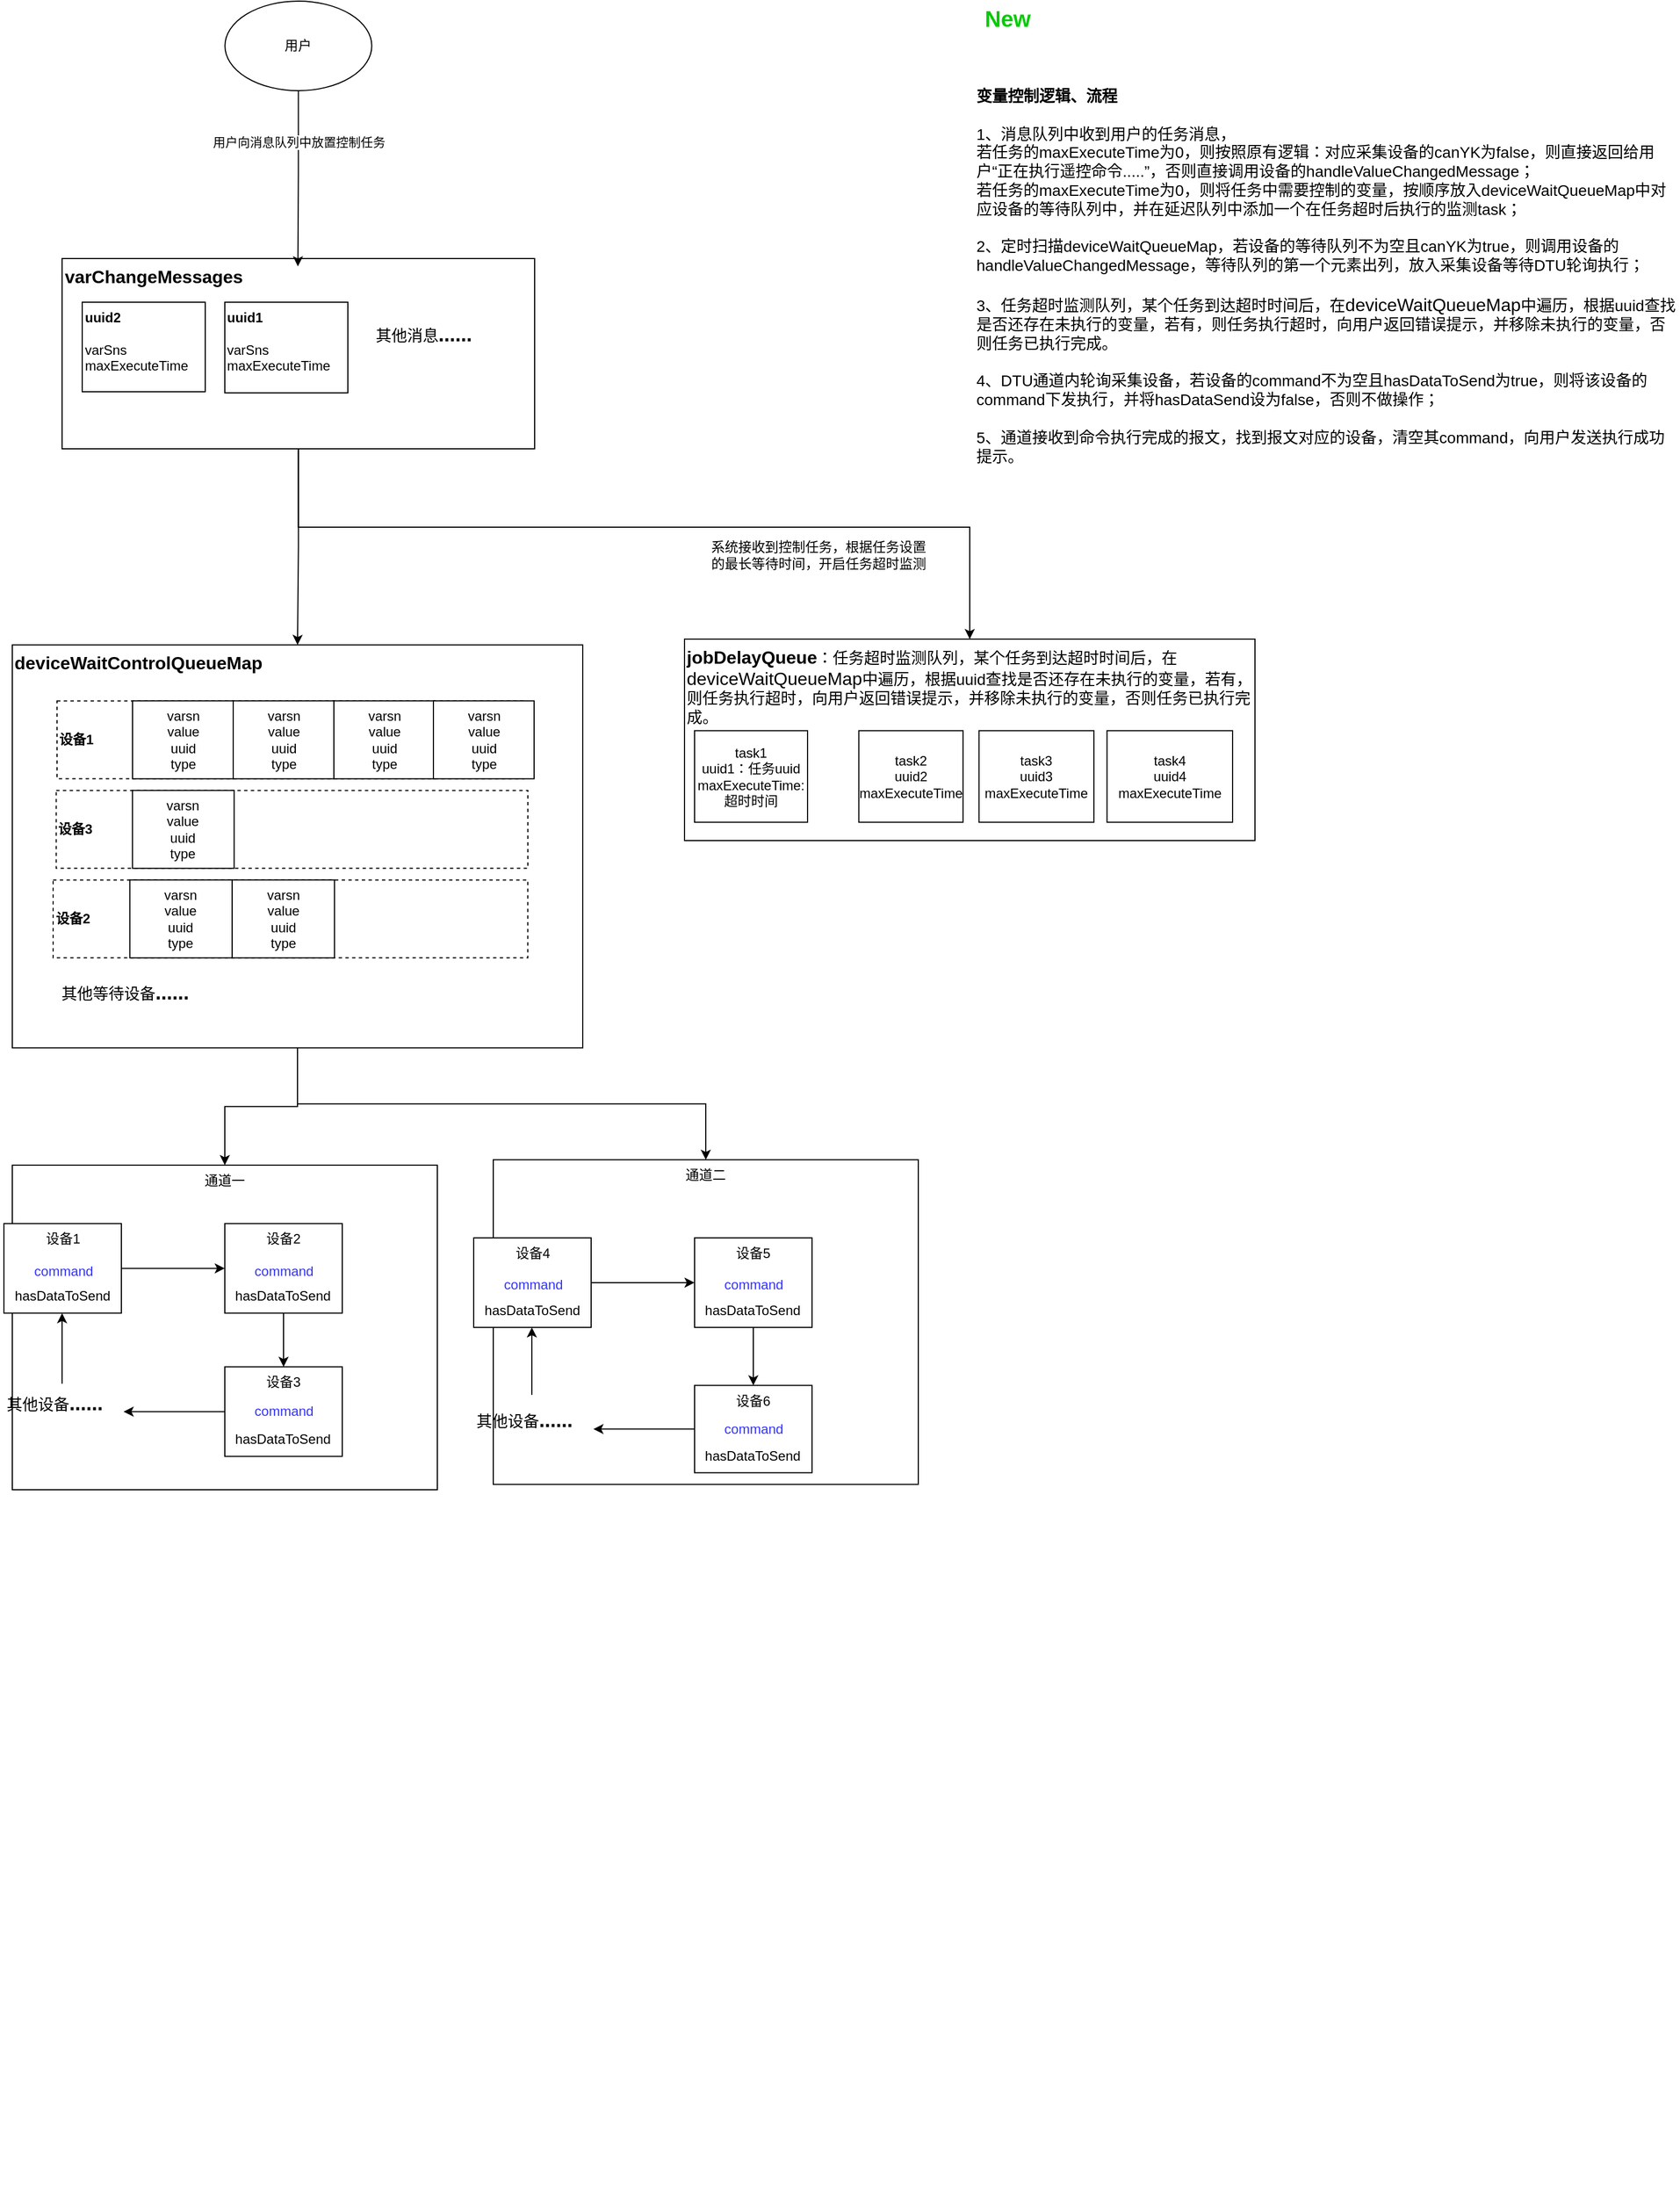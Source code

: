 <mxfile version="21.6.6" type="github">
  <diagram name="第 1 页" id="vb60F82lbMc9g9bm6j9_">
    <mxGraphModel dx="1434" dy="3126" grid="1" gridSize="10" guides="1" tooltips="1" connect="1" arrows="1" fold="1" page="1" pageScale="1" pageWidth="827" pageHeight="1169" math="0" shadow="0">
      <root>
        <mxCell id="0" />
        <mxCell id="1" parent="0" />
        <mxCell id="jxshLm3MOeYJrLO8u9Th-48" value="" style="group" vertex="1" connectable="0" parent="1">
          <mxGeometry x="198.75" y="-2250" width="1331.25" height="1410" as="geometry" />
        </mxCell>
        <mxCell id="jxshLm3MOeYJrLO8u9Th-95" value="" style="group" vertex="1" connectable="0" parent="jxshLm3MOeYJrLO8u9Th-48">
          <mxGeometry x="16.75" y="-10" width="1314.5" height="1410" as="geometry" />
        </mxCell>
        <mxCell id="jxshLm3MOeYJrLO8u9Th-103" value="" style="group" vertex="1" connectable="0" parent="jxshLm3MOeYJrLO8u9Th-95">
          <mxGeometry x="-145.5" y="575.2" width="1100" height="310" as="geometry" />
        </mxCell>
        <mxCell id="jxshLm3MOeYJrLO8u9Th-11" value="&lt;b&gt;&lt;font style=&quot;font-size: 16px;&quot;&gt;deviceWaitControlQueueMap&lt;/font&gt;&lt;/b&gt;" style="rounded=0;whiteSpace=wrap;html=1;align=left;verticalAlign=top;" vertex="1" parent="jxshLm3MOeYJrLO8u9Th-103">
          <mxGeometry x="-30" y="-50" width="510" height="360" as="geometry" />
        </mxCell>
        <mxCell id="jxshLm3MOeYJrLO8u9Th-94" value="&lt;h1 style=&quot;&quot;&gt;&lt;span style=&quot;font-size: 14px; font-weight: 400;&quot;&gt;其他等待设备&lt;/span&gt;&lt;font style=&quot;font-size: 18px;&quot;&gt;......&lt;/font&gt;&lt;/h1&gt;" style="text;html=1;strokeColor=none;fillColor=none;spacing=5;spacingTop=-20;whiteSpace=wrap;overflow=hidden;rounded=0;verticalAlign=middle;" vertex="1" parent="jxshLm3MOeYJrLO8u9Th-103">
          <mxGeometry x="9.25" y="240" width="433.5" height="58.0" as="geometry" />
        </mxCell>
        <mxCell id="jxshLm3MOeYJrLO8u9Th-70" value="" style="group" vertex="1" connectable="0" parent="jxshLm3MOeYJrLO8u9Th-103">
          <mxGeometry x="10" y="-2.132e-14" width="426.5" height="69.6" as="geometry" />
        </mxCell>
        <mxCell id="jxshLm3MOeYJrLO8u9Th-12" value="&lt;div style=&quot;&quot;&gt;&lt;span style=&quot;background-color: initial;&quot;&gt;&lt;b&gt;设备1&lt;/b&gt;&lt;/span&gt;&lt;/div&gt;" style="rounded=0;whiteSpace=wrap;html=1;verticalAlign=middle;dashed=1;align=left;" vertex="1" parent="jxshLm3MOeYJrLO8u9Th-70">
          <mxGeometry width="417.5" height="69.6" as="geometry" />
        </mxCell>
        <mxCell id="jxshLm3MOeYJrLO8u9Th-17" value="varsn&lt;br&gt;value&lt;br&gt;uuid&lt;br&gt;type" style="rounded=0;whiteSpace=wrap;html=1;" vertex="1" parent="jxshLm3MOeYJrLO8u9Th-70">
          <mxGeometry x="67.5" width="90" height="69.6" as="geometry" />
        </mxCell>
        <mxCell id="jxshLm3MOeYJrLO8u9Th-67" value="varsn&lt;br&gt;value&lt;br&gt;uuid&lt;br&gt;type" style="rounded=0;whiteSpace=wrap;html=1;" vertex="1" parent="jxshLm3MOeYJrLO8u9Th-70">
          <mxGeometry x="247.5" width="90" height="69.6" as="geometry" />
        </mxCell>
        <mxCell id="jxshLm3MOeYJrLO8u9Th-66" value="varsn&lt;br&gt;value&lt;br&gt;uuid&lt;br&gt;type" style="rounded=0;whiteSpace=wrap;html=1;" vertex="1" parent="jxshLm3MOeYJrLO8u9Th-70">
          <mxGeometry x="336.5" width="90" height="69.6" as="geometry" />
        </mxCell>
        <mxCell id="jxshLm3MOeYJrLO8u9Th-65" value="varsn&lt;br&gt;value&lt;br&gt;uuid&lt;br&gt;type" style="rounded=0;whiteSpace=wrap;html=1;" vertex="1" parent="jxshLm3MOeYJrLO8u9Th-70">
          <mxGeometry x="157.5" width="90" height="69.6" as="geometry" />
        </mxCell>
        <mxCell id="jxshLm3MOeYJrLO8u9Th-79" value="" style="group" vertex="1" connectable="0" parent="jxshLm3MOeYJrLO8u9Th-103">
          <mxGeometry x="9.25" y="80" width="430.75" height="69.6" as="geometry" />
        </mxCell>
        <mxCell id="jxshLm3MOeYJrLO8u9Th-80" value="" style="group" vertex="1" connectable="0" parent="jxshLm3MOeYJrLO8u9Th-79">
          <mxGeometry width="430.75" height="69.6" as="geometry" />
        </mxCell>
        <mxCell id="jxshLm3MOeYJrLO8u9Th-81" value="&lt;div style=&quot;&quot;&gt;&lt;span style=&quot;background-color: initial;&quot;&gt;&lt;b&gt;设备3&lt;/b&gt;&lt;/span&gt;&lt;/div&gt;" style="rounded=0;whiteSpace=wrap;html=1;verticalAlign=middle;dashed=1;align=left;" vertex="1" parent="jxshLm3MOeYJrLO8u9Th-80">
          <mxGeometry width="421.66" height="69.6" as="geometry" />
        </mxCell>
        <mxCell id="jxshLm3MOeYJrLO8u9Th-82" value="varsn&lt;br&gt;value&lt;br&gt;uuid&lt;br&gt;type" style="rounded=0;whiteSpace=wrap;html=1;" vertex="1" parent="jxshLm3MOeYJrLO8u9Th-80">
          <mxGeometry x="68.173" width="90.897" height="69.6" as="geometry" />
        </mxCell>
        <mxCell id="jxshLm3MOeYJrLO8u9Th-72" value="" style="group" vertex="1" connectable="0" parent="jxshLm3MOeYJrLO8u9Th-103">
          <mxGeometry x="6.5" y="160" width="433.5" height="69.6" as="geometry" />
        </mxCell>
        <mxCell id="jxshLm3MOeYJrLO8u9Th-73" value="" style="group" vertex="1" connectable="0" parent="jxshLm3MOeYJrLO8u9Th-72">
          <mxGeometry width="433.5" height="69.6" as="geometry" />
        </mxCell>
        <mxCell id="jxshLm3MOeYJrLO8u9Th-74" value="&lt;div style=&quot;&quot;&gt;&lt;span style=&quot;background-color: initial;&quot;&gt;&lt;b&gt;设备2&lt;/b&gt;&lt;/span&gt;&lt;/div&gt;" style="rounded=0;whiteSpace=wrap;html=1;verticalAlign=middle;dashed=1;align=left;" vertex="1" parent="jxshLm3MOeYJrLO8u9Th-73">
          <mxGeometry width="424.352" height="69.6" as="geometry" />
        </mxCell>
        <mxCell id="jxshLm3MOeYJrLO8u9Th-75" value="varsn&lt;br&gt;value&lt;br&gt;uuid&lt;br&gt;type" style="rounded=0;whiteSpace=wrap;html=1;" vertex="1" parent="jxshLm3MOeYJrLO8u9Th-73">
          <mxGeometry x="68.608" width="91.477" height="69.6" as="geometry" />
        </mxCell>
        <mxCell id="jxshLm3MOeYJrLO8u9Th-78" value="varsn&lt;br&gt;value&lt;br&gt;uuid&lt;br&gt;type" style="rounded=0;whiteSpace=wrap;html=1;" vertex="1" parent="jxshLm3MOeYJrLO8u9Th-73">
          <mxGeometry x="160.085" width="91.477" height="69.6" as="geometry" />
        </mxCell>
        <mxCell id="aZvtLxzP1V7c9dnlBgdm-59" value="" style="group" parent="jxshLm3MOeYJrLO8u9Th-95" vertex="1" connectable="0">
          <mxGeometry x="425.5" y="520" width="510" height="180" as="geometry" />
        </mxCell>
        <mxCell id="aZvtLxzP1V7c9dnlBgdm-54" value="&lt;font style=&quot;&quot;&gt;&lt;b style=&quot;&quot;&gt;&lt;font style=&quot;font-size: 16px;&quot;&gt;jobDelayQueue&lt;/font&gt;&lt;/b&gt;&lt;span style=&quot;font-size: 14px;&quot;&gt;：任务超时监测队列，某个任务到达超时时间后，在&lt;/span&gt;&lt;span style=&quot;border-color: var(--border-color);&quot;&gt;&lt;font style=&quot;border-color: var(--border-color); font-size: 16px;&quot;&gt;deviceWaitQueueMap&lt;/font&gt;&lt;/span&gt;&lt;span style=&quot;font-size: 14px; border-color: var(--border-color);&quot;&gt;中遍历，根据uuid查找是否还存在未执行的变量，若有&lt;/span&gt;&lt;span style=&quot;font-size: 14px;&quot;&gt;，则任务执行超时，向用户返回错误提示，并移除未执行的变量，否则任务已执行完成。&lt;/span&gt;&lt;/font&gt;" style="rounded=0;whiteSpace=wrap;html=1;align=left;verticalAlign=top;" parent="aZvtLxzP1V7c9dnlBgdm-59" vertex="1">
          <mxGeometry width="510" height="180" as="geometry" />
        </mxCell>
        <mxCell id="aZvtLxzP1V7c9dnlBgdm-55" value="task1&lt;br&gt;uuid1：任务uuid&lt;br&gt;maxExecuteTime:超时时间" style="rounded=0;whiteSpace=wrap;html=1;align=center;" parent="aZvtLxzP1V7c9dnlBgdm-59" vertex="1">
          <mxGeometry x="8.97" y="81.82" width="101.03" height="81.82" as="geometry" />
        </mxCell>
        <mxCell id="aZvtLxzP1V7c9dnlBgdm-56" value="task4&lt;br&gt;uuid4&lt;br&gt;maxExecuteTime" style="rounded=0;whiteSpace=wrap;html=1;" parent="aZvtLxzP1V7c9dnlBgdm-59" vertex="1">
          <mxGeometry x="377.73" y="81.82" width="112.27" height="81.82" as="geometry" />
        </mxCell>
        <mxCell id="aZvtLxzP1V7c9dnlBgdm-57" value="task2&lt;br&gt;uuid2&lt;br style=&quot;border-color: var(--border-color);&quot;&gt;maxExecuteTime" style="rounded=0;whiteSpace=wrap;html=1;" parent="aZvtLxzP1V7c9dnlBgdm-59" vertex="1">
          <mxGeometry x="155.82" y="81.82" width="93.18" height="81.82" as="geometry" />
        </mxCell>
        <mxCell id="aZvtLxzP1V7c9dnlBgdm-58" value="task3&lt;br&gt;uuid3&lt;br style=&quot;border-color: var(--border-color);&quot;&gt;maxExecuteTime" style="rounded=0;whiteSpace=wrap;html=1;" parent="aZvtLxzP1V7c9dnlBgdm-59" vertex="1">
          <mxGeometry x="263.27" y="81.82" width="102.73" height="81.82" as="geometry" />
        </mxCell>
        <mxCell id="jxshLm3MOeYJrLO8u9Th-10" style="edgeStyle=orthogonalEdgeStyle;rounded=0;orthogonalLoop=1;jettySize=auto;html=1;entryX=0.5;entryY=0;entryDx=0;entryDy=0;" edge="1" parent="jxshLm3MOeYJrLO8u9Th-95" source="jxshLm3MOeYJrLO8u9Th-1" target="aZvtLxzP1V7c9dnlBgdm-54">
          <mxGeometry relative="1" as="geometry">
            <mxPoint x="489.5" y="330" as="targetPoint" />
            <Array as="points">
              <mxPoint x="80" y="420" />
              <mxPoint x="681" y="420" />
            </Array>
          </mxGeometry>
        </mxCell>
        <mxCell id="jxshLm3MOeYJrLO8u9Th-102" value="系统接收到控制任务，根据任务设置的最长等待时间，开启任务超时监测" style="text;html=1;strokeColor=none;fillColor=none;align=center;verticalAlign=middle;whiteSpace=wrap;rounded=0;" vertex="1" parent="jxshLm3MOeYJrLO8u9Th-95">
          <mxGeometry x="444.5" y="420" width="201.63" height="50" as="geometry" />
        </mxCell>
        <mxCell id="jxshLm3MOeYJrLO8u9Th-112" style="edgeStyle=orthogonalEdgeStyle;rounded=0;orthogonalLoop=1;jettySize=auto;html=1;exitX=0.5;exitY=1;exitDx=0;exitDy=0;entryX=0.5;entryY=0;entryDx=0;entryDy=0;" edge="1" parent="jxshLm3MOeYJrLO8u9Th-95" source="jxshLm3MOeYJrLO8u9Th-1" target="jxshLm3MOeYJrLO8u9Th-11">
          <mxGeometry relative="1" as="geometry" />
        </mxCell>
        <mxCell id="aZvtLxzP1V7c9dnlBgdm-1" value="通道一" style="rounded=0;whiteSpace=wrap;html=1;verticalAlign=top;" parent="jxshLm3MOeYJrLO8u9Th-95" vertex="1">
          <mxGeometry x="-175.5" y="990" width="380" height="290" as="geometry" />
        </mxCell>
        <mxCell id="jxshLm3MOeYJrLO8u9Th-115" style="edgeStyle=orthogonalEdgeStyle;rounded=0;orthogonalLoop=1;jettySize=auto;html=1;" edge="1" parent="jxshLm3MOeYJrLO8u9Th-95" source="jxshLm3MOeYJrLO8u9Th-11" target="aZvtLxzP1V7c9dnlBgdm-1">
          <mxGeometry relative="1" as="geometry" />
        </mxCell>
        <mxCell id="jxshLm3MOeYJrLO8u9Th-117" value="&lt;font style=&quot;font-size: 14px;&quot;&gt;&lt;b style=&quot;font-size: 14px;&quot;&gt;变量控制逻辑、流程&lt;/b&gt;&lt;br&gt;&lt;br&gt;&lt;span style=&quot;font-size: 14px;&quot;&gt;1、消息队列中收到用户的任务消息，&lt;/span&gt;&lt;br&gt;&lt;span style=&quot;font-size: 14px;&quot;&gt;若任务的maxExecuteTime为0，则按照原有逻辑：对应采集设备的canYK为false，则直接返回给用户“正在执行遥控命令.....”，否则直接调用设备的&lt;/span&gt;handleValueChangedMessage；&lt;br&gt;若任务的maxExecuteTime为0&lt;span style=&quot;font-size: 14px;&quot;&gt;，则将任务中需要控制的变量，按顺序放入&lt;/span&gt;&lt;span style=&quot;border-color: var(--border-color);&quot;&gt;&lt;font style=&quot;border-color: var(--border-color); font-size: 14px;&quot;&gt;deviceWaitQueueMap中对应设备的等待队列中，并在延迟队列中添加一个在任务超时后执行的监测task；&lt;br&gt;&lt;/font&gt;&lt;/span&gt;&lt;br&gt;2、定时扫描deviceWaitQueueMap，若设备的等待队列不为空且canYK为true，则调用设备的handleValueChangedMessage，等待队列的第一个元素出列，放入采集设备等待DTU轮询执行；&lt;br&gt;&lt;br&gt;3、任务超时监测队列，某个任务到达超时时间后，在&lt;span style=&quot;border-color: var(--border-color); font-size: 12px;&quot;&gt;&lt;font style=&quot;border-color: var(--border-color); font-size: 16px;&quot;&gt;deviceWaitQueueMap&lt;/font&gt;&lt;/span&gt;&lt;span style=&quot;border-color: var(--border-color);&quot;&gt;中遍历，根据uuid查找是否还存在未执行的变量，若有&lt;/span&gt;&lt;span style=&quot;border-color: var(--border-color);&quot;&gt;，则任务执行超时，向用户返回错误提示，并移除未执行的变量，否则任务已执行完成。&lt;/span&gt;&lt;br&gt;&lt;br&gt;&lt;span style=&quot;font-size: 14px;&quot;&gt;4、DTU通道内轮询采集设备，若设备的command不为空且hasDataToSend为true，则将该设备的command下发执行，并将hasDataSend设为false，否则不做操作；&lt;/span&gt;&lt;br&gt;&lt;br&gt;&lt;span style=&quot;font-size: 14px;&quot;&gt;5、通道接收到命令执行完成的报文，找到报文对应的设备，清空其command，向用户发送执行成功提示。&lt;/span&gt;&lt;br&gt;&lt;/font&gt;" style="text;html=1;strokeColor=none;fillColor=none;align=left;verticalAlign=top;whiteSpace=wrap;rounded=0;" vertex="1" parent="jxshLm3MOeYJrLO8u9Th-95">
          <mxGeometry x="684.5" y="20" width="630" height="390" as="geometry" />
        </mxCell>
        <mxCell id="aZvtLxzP1V7c9dnlBgdm-103" value="&lt;b style=&quot;font-size: 20px;&quot;&gt;&lt;font color=&quot;#00cc00&quot; style=&quot;font-size: 20px;&quot;&gt;New&lt;/font&gt;&lt;/b&gt;" style="text;html=1;align=center;verticalAlign=middle;whiteSpace=wrap;rounded=0;fontSize=20;" parent="jxshLm3MOeYJrLO8u9Th-95" vertex="1">
          <mxGeometry x="684.5" y="-50" width="60" height="30" as="geometry" />
        </mxCell>
        <mxCell id="jxshLm3MOeYJrLO8u9Th-43" value="" style="group" vertex="1" connectable="0" parent="jxshLm3MOeYJrLO8u9Th-95">
          <mxGeometry x="-128" y="160" width="422.5" height="170" as="geometry" />
        </mxCell>
        <mxCell id="jxshLm3MOeYJrLO8u9Th-107" value="" style="group" vertex="1" connectable="0" parent="jxshLm3MOeYJrLO8u9Th-43">
          <mxGeometry width="422.5" height="170" as="geometry" />
        </mxCell>
        <mxCell id="jxshLm3MOeYJrLO8u9Th-1" value="&lt;b&gt;&lt;font style=&quot;font-size: 16px;&quot;&gt;varChangeMessages&lt;/font&gt;&lt;/b&gt;" style="rounded=0;whiteSpace=wrap;html=1;align=left;verticalAlign=top;" vertex="1" parent="jxshLm3MOeYJrLO8u9Th-107">
          <mxGeometry x="-2.99" y="20" width="422.5" height="170" as="geometry" />
        </mxCell>
        <mxCell id="aZvtLxzP1V7c9dnlBgdm-35" value="&lt;b&gt;uuid1&lt;/b&gt;&lt;br&gt;&lt;br&gt;varSns&lt;br&gt;maxExecuteTime" style="text;html=1;strokeColor=default;fillColor=none;align=left;verticalAlign=top;whiteSpace=wrap;rounded=0;" parent="jxshLm3MOeYJrLO8u9Th-107" vertex="1">
          <mxGeometry x="142.5" y="59" width="110" height="81" as="geometry" />
        </mxCell>
        <mxCell id="aZvtLxzP1V7c9dnlBgdm-37" value="&lt;b&gt;uuid2&lt;/b&gt;&lt;br&gt;&lt;br&gt;varSns&lt;br&gt;maxExecuteTime" style="text;html=1;strokeColor=default;fillColor=none;align=left;verticalAlign=top;whiteSpace=wrap;rounded=0;" parent="jxshLm3MOeYJrLO8u9Th-107" vertex="1">
          <mxGeometry x="15" y="59" width="110" height="80" as="geometry" />
        </mxCell>
        <mxCell id="jxshLm3MOeYJrLO8u9Th-40" value="&lt;h1 style=&quot;&quot;&gt;&lt;span style=&quot;font-size: 14px; font-weight: 400;&quot;&gt;其他消息&lt;/span&gt;&lt;font style=&quot;font-size: 18px;&quot;&gt;......&lt;/font&gt;&lt;/h1&gt;" style="text;html=1;strokeColor=none;fillColor=none;spacing=5;spacingTop=-20;whiteSpace=wrap;overflow=hidden;rounded=0;verticalAlign=middle;" vertex="1" parent="jxshLm3MOeYJrLO8u9Th-107">
          <mxGeometry x="272.503" y="70" width="106.986" height="50" as="geometry" />
        </mxCell>
        <mxCell id="jxshLm3MOeYJrLO8u9Th-104" value="" style="group" vertex="1" connectable="0" parent="1">
          <mxGeometry x="100" y="-820" width="980" height="470" as="geometry" />
        </mxCell>
        <mxCell id="NzLtEGVgidF3bGFGC7xt-2" value="" style="group" parent="jxshLm3MOeYJrLO8u9Th-104" vertex="1" connectable="0">
          <mxGeometry x="-67.5" y="-397.8" width="492.5" height="208" as="geometry" />
        </mxCell>
        <mxCell id="aZvtLxzP1V7c9dnlBgdm-68" value="" style="group" parent="NzLtEGVgidF3bGFGC7xt-2" vertex="1" connectable="0">
          <mxGeometry width="105" height="80" as="geometry" />
        </mxCell>
        <mxCell id="aZvtLxzP1V7c9dnlBgdm-69" value="设备1" style="rounded=0;whiteSpace=wrap;html=1;verticalAlign=top;" parent="aZvtLxzP1V7c9dnlBgdm-68" vertex="1">
          <mxGeometry width="105" height="80" as="geometry" />
        </mxCell>
        <mxCell id="aZvtLxzP1V7c9dnlBgdm-70" value="&lt;font color=&quot;#3333ff&quot;&gt;command&lt;/font&gt;" style="text;html=1;strokeColor=none;fillColor=none;align=center;verticalAlign=middle;whiteSpace=wrap;rounded=0;" parent="aZvtLxzP1V7c9dnlBgdm-68" vertex="1">
          <mxGeometry x="23" y="30" width="60" height="25" as="geometry" />
        </mxCell>
        <mxCell id="aZvtLxzP1V7c9dnlBgdm-71" value="&lt;div style=&quot;&quot;&gt;&lt;pre style=&quot;&quot;&gt;&lt;font face=&quot;Helvetica&quot; style=&quot;font-size: 12px;&quot;&gt;hasDataToSend&lt;/font&gt;&lt;/pre&gt;&lt;/div&gt;" style="text;html=1;strokeColor=none;fillColor=none;align=center;verticalAlign=middle;whiteSpace=wrap;rounded=0;" parent="aZvtLxzP1V7c9dnlBgdm-68" vertex="1">
          <mxGeometry x="2" y="50" width="100" height="30" as="geometry" />
        </mxCell>
        <mxCell id="aZvtLxzP1V7c9dnlBgdm-89" style="edgeStyle=orthogonalEdgeStyle;rounded=0;orthogonalLoop=1;jettySize=auto;html=1;entryX=0.5;entryY=1;entryDx=0;entryDy=0;" parent="NzLtEGVgidF3bGFGC7xt-2" source="aZvtLxzP1V7c9dnlBgdm-79" target="aZvtLxzP1V7c9dnlBgdm-71" edge="1">
          <mxGeometry relative="1" as="geometry" />
        </mxCell>
        <mxCell id="aZvtLxzP1V7c9dnlBgdm-79" value="&lt;h1 style=&quot;&quot;&gt;&lt;span style=&quot;font-size: 14px; font-weight: 400;&quot;&gt;其他设备&lt;/span&gt;&lt;font style=&quot;font-size: 18px;&quot;&gt;......&lt;/font&gt;&lt;/h1&gt;" style="text;html=1;strokeColor=none;fillColor=none;spacing=5;spacingTop=-20;whiteSpace=wrap;overflow=hidden;rounded=0;verticalAlign=middle;" parent="NzLtEGVgidF3bGFGC7xt-2" vertex="1">
          <mxGeometry x="-3" y="143" width="110" height="50" as="geometry" />
        </mxCell>
        <mxCell id="aZvtLxzP1V7c9dnlBgdm-91" value="" style="group" parent="NzLtEGVgidF3bGFGC7xt-2" vertex="1" connectable="0">
          <mxGeometry x="197.5" width="105" height="80" as="geometry" />
        </mxCell>
        <mxCell id="aZvtLxzP1V7c9dnlBgdm-92" value="设备2" style="rounded=0;whiteSpace=wrap;html=1;verticalAlign=top;" parent="aZvtLxzP1V7c9dnlBgdm-91" vertex="1">
          <mxGeometry width="105" height="80" as="geometry" />
        </mxCell>
        <mxCell id="aZvtLxzP1V7c9dnlBgdm-93" value="&lt;font color=&quot;#3333ff&quot;&gt;command&lt;/font&gt;" style="text;html=1;strokeColor=none;fillColor=none;align=center;verticalAlign=middle;whiteSpace=wrap;rounded=0;" parent="aZvtLxzP1V7c9dnlBgdm-91" vertex="1">
          <mxGeometry x="23" y="30" width="60" height="25" as="geometry" />
        </mxCell>
        <mxCell id="aZvtLxzP1V7c9dnlBgdm-94" value="&lt;div style=&quot;&quot;&gt;&lt;pre style=&quot;&quot;&gt;&lt;font face=&quot;Helvetica&quot; style=&quot;font-size: 12px;&quot;&gt;hasDataToSend&lt;/font&gt;&lt;/pre&gt;&lt;/div&gt;" style="text;html=1;strokeColor=none;fillColor=none;align=center;verticalAlign=middle;whiteSpace=wrap;rounded=0;" parent="aZvtLxzP1V7c9dnlBgdm-91" vertex="1">
          <mxGeometry x="2" y="50" width="100" height="30" as="geometry" />
        </mxCell>
        <mxCell id="aZvtLxzP1V7c9dnlBgdm-95" style="edgeStyle=orthogonalEdgeStyle;rounded=0;orthogonalLoop=1;jettySize=auto;html=1;entryX=0;entryY=0.5;entryDx=0;entryDy=0;" parent="NzLtEGVgidF3bGFGC7xt-2" source="aZvtLxzP1V7c9dnlBgdm-69" target="aZvtLxzP1V7c9dnlBgdm-92" edge="1">
          <mxGeometry relative="1" as="geometry" />
        </mxCell>
        <mxCell id="aZvtLxzP1V7c9dnlBgdm-73" value="" style="group" parent="NzLtEGVgidF3bGFGC7xt-2" vertex="1" connectable="0">
          <mxGeometry x="197.5" y="128" width="105" height="80" as="geometry" />
        </mxCell>
        <mxCell id="aZvtLxzP1V7c9dnlBgdm-74" value="设备3" style="rounded=0;whiteSpace=wrap;html=1;verticalAlign=top;" parent="aZvtLxzP1V7c9dnlBgdm-73" vertex="1">
          <mxGeometry width="105" height="80" as="geometry" />
        </mxCell>
        <mxCell id="aZvtLxzP1V7c9dnlBgdm-75" value="&lt;font color=&quot;#3333ff&quot;&gt;command&lt;/font&gt;" style="text;html=1;strokeColor=none;fillColor=none;align=center;verticalAlign=middle;whiteSpace=wrap;rounded=0;" parent="aZvtLxzP1V7c9dnlBgdm-73" vertex="1">
          <mxGeometry x="23" y="25" width="60" height="30" as="geometry" />
        </mxCell>
        <mxCell id="aZvtLxzP1V7c9dnlBgdm-76" value="&lt;div style=&quot;&quot;&gt;&lt;pre style=&quot;&quot;&gt;&lt;font face=&quot;Helvetica&quot; style=&quot;font-size: 12px;&quot;&gt;hasDataToSend&lt;/font&gt;&lt;/pre&gt;&lt;/div&gt;" style="text;html=1;strokeColor=none;fillColor=none;align=center;verticalAlign=middle;whiteSpace=wrap;rounded=0;" parent="aZvtLxzP1V7c9dnlBgdm-73" vertex="1">
          <mxGeometry x="2" y="50" width="100" height="30" as="geometry" />
        </mxCell>
        <mxCell id="aZvtLxzP1V7c9dnlBgdm-96" style="edgeStyle=orthogonalEdgeStyle;rounded=0;orthogonalLoop=1;jettySize=auto;html=1;entryX=0.5;entryY=0;entryDx=0;entryDy=0;" parent="NzLtEGVgidF3bGFGC7xt-2" source="aZvtLxzP1V7c9dnlBgdm-92" target="aZvtLxzP1V7c9dnlBgdm-74" edge="1">
          <mxGeometry relative="1" as="geometry" />
        </mxCell>
        <mxCell id="aZvtLxzP1V7c9dnlBgdm-80" style="edgeStyle=orthogonalEdgeStyle;rounded=0;orthogonalLoop=1;jettySize=auto;html=1;exitX=0;exitY=0.5;exitDx=0;exitDy=0;entryX=1;entryY=0.5;entryDx=0;entryDy=0;" parent="NzLtEGVgidF3bGFGC7xt-2" source="aZvtLxzP1V7c9dnlBgdm-74" target="aZvtLxzP1V7c9dnlBgdm-79" edge="1">
          <mxGeometry relative="1" as="geometry" />
        </mxCell>
        <mxCell id="jxshLm3MOeYJrLO8u9Th-105" value="" style="group" vertex="1" connectable="0" parent="jxshLm3MOeYJrLO8u9Th-104">
          <mxGeometry x="320" y="-454.8" width="560" height="320" as="geometry" />
        </mxCell>
        <mxCell id="NzLtEGVgidF3bGFGC7xt-3" value="通道二" style="rounded=0;whiteSpace=wrap;html=1;verticalAlign=top;" parent="jxshLm3MOeYJrLO8u9Th-105" vertex="1">
          <mxGeometry x="50" width="380" height="290" as="geometry" />
        </mxCell>
        <mxCell id="NzLtEGVgidF3bGFGC7xt-4" value="" style="group" parent="jxshLm3MOeYJrLO8u9Th-105" vertex="1" connectable="0">
          <mxGeometry x="32.5" y="69.747" width="492.5" height="208.02" as="geometry" />
        </mxCell>
        <mxCell id="NzLtEGVgidF3bGFGC7xt-5" value="" style="group" parent="NzLtEGVgidF3bGFGC7xt-4" vertex="1" connectable="0">
          <mxGeometry width="105" height="80" as="geometry" />
        </mxCell>
        <mxCell id="NzLtEGVgidF3bGFGC7xt-6" value="设备4" style="rounded=0;whiteSpace=wrap;html=1;verticalAlign=top;" parent="NzLtEGVgidF3bGFGC7xt-5" vertex="1">
          <mxGeometry width="105" height="80" as="geometry" />
        </mxCell>
        <mxCell id="NzLtEGVgidF3bGFGC7xt-7" value="&lt;font color=&quot;#3333ff&quot;&gt;command&lt;/font&gt;" style="text;html=1;strokeColor=none;fillColor=none;align=center;verticalAlign=middle;whiteSpace=wrap;rounded=0;" parent="NzLtEGVgidF3bGFGC7xt-5" vertex="1">
          <mxGeometry x="23" y="30" width="60" height="25" as="geometry" />
        </mxCell>
        <mxCell id="NzLtEGVgidF3bGFGC7xt-8" value="&lt;div style=&quot;&quot;&gt;&lt;pre style=&quot;&quot;&gt;&lt;font face=&quot;Helvetica&quot; style=&quot;font-size: 12px;&quot;&gt;hasDataToSend&lt;/font&gt;&lt;/pre&gt;&lt;/div&gt;" style="text;html=1;strokeColor=none;fillColor=none;align=center;verticalAlign=middle;whiteSpace=wrap;rounded=0;" parent="NzLtEGVgidF3bGFGC7xt-5" vertex="1">
          <mxGeometry x="2" y="50" width="100" height="30" as="geometry" />
        </mxCell>
        <mxCell id="NzLtEGVgidF3bGFGC7xt-16" value="" style="group" parent="NzLtEGVgidF3bGFGC7xt-4" vertex="1" connectable="0">
          <mxGeometry x="197.5" width="105" height="80" as="geometry" />
        </mxCell>
        <mxCell id="NzLtEGVgidF3bGFGC7xt-17" value="设备5" style="rounded=0;whiteSpace=wrap;html=1;verticalAlign=top;" parent="NzLtEGVgidF3bGFGC7xt-16" vertex="1">
          <mxGeometry width="105" height="80" as="geometry" />
        </mxCell>
        <mxCell id="NzLtEGVgidF3bGFGC7xt-18" value="&lt;font color=&quot;#3333ff&quot;&gt;command&lt;/font&gt;" style="text;html=1;strokeColor=none;fillColor=none;align=center;verticalAlign=middle;whiteSpace=wrap;rounded=0;" parent="NzLtEGVgidF3bGFGC7xt-16" vertex="1">
          <mxGeometry x="23" y="30" width="60" height="25" as="geometry" />
        </mxCell>
        <mxCell id="NzLtEGVgidF3bGFGC7xt-19" value="&lt;div style=&quot;&quot;&gt;&lt;pre style=&quot;&quot;&gt;&lt;font face=&quot;Helvetica&quot; style=&quot;font-size: 12px;&quot;&gt;hasDataToSend&lt;/font&gt;&lt;/pre&gt;&lt;/div&gt;" style="text;html=1;strokeColor=none;fillColor=none;align=center;verticalAlign=middle;whiteSpace=wrap;rounded=0;" parent="NzLtEGVgidF3bGFGC7xt-16" vertex="1">
          <mxGeometry x="2" y="50" width="100" height="30" as="geometry" />
        </mxCell>
        <mxCell id="NzLtEGVgidF3bGFGC7xt-20" style="edgeStyle=orthogonalEdgeStyle;rounded=0;orthogonalLoop=1;jettySize=auto;html=1;entryX=0;entryY=0.5;entryDx=0;entryDy=0;" parent="NzLtEGVgidF3bGFGC7xt-4" source="NzLtEGVgidF3bGFGC7xt-6" target="NzLtEGVgidF3bGFGC7xt-17" edge="1">
          <mxGeometry relative="1" as="geometry" />
        </mxCell>
        <mxCell id="NzLtEGVgidF3bGFGC7xt-14" value="&lt;h1 style=&quot;&quot;&gt;&lt;span style=&quot;font-size: 14px; font-weight: 400;&quot;&gt;其他设备&lt;/span&gt;&lt;font style=&quot;font-size: 18px;&quot;&gt;......&lt;/font&gt;&lt;/h1&gt;" style="text;html=1;strokeColor=none;fillColor=none;spacing=5;spacingTop=-20;whiteSpace=wrap;overflow=hidden;rounded=0;verticalAlign=middle;" parent="jxshLm3MOeYJrLO8u9Th-105" vertex="1">
          <mxGeometry x="29.5" y="210.002" width="110" height="61.181" as="geometry" />
        </mxCell>
        <mxCell id="NzLtEGVgidF3bGFGC7xt-13" style="edgeStyle=orthogonalEdgeStyle;rounded=0;orthogonalLoop=1;jettySize=auto;html=1;entryX=0.5;entryY=1;entryDx=0;entryDy=0;" parent="jxshLm3MOeYJrLO8u9Th-105" source="NzLtEGVgidF3bGFGC7xt-14" target="NzLtEGVgidF3bGFGC7xt-8" edge="1">
          <mxGeometry relative="1" as="geometry" />
        </mxCell>
        <mxCell id="jxshLm3MOeYJrLO8u9Th-114" style="edgeStyle=orthogonalEdgeStyle;rounded=0;orthogonalLoop=1;jettySize=auto;html=1;" edge="1" parent="jxshLm3MOeYJrLO8u9Th-105" source="NzLtEGVgidF3bGFGC7xt-10" target="NzLtEGVgidF3bGFGC7xt-14">
          <mxGeometry relative="1" as="geometry" />
        </mxCell>
        <mxCell id="NzLtEGVgidF3bGFGC7xt-9" value="" style="group" parent="jxshLm3MOeYJrLO8u9Th-105" vertex="1" connectable="0">
          <mxGeometry x="230" y="201.587" width="105" height="78.02" as="geometry" />
        </mxCell>
        <mxCell id="NzLtEGVgidF3bGFGC7xt-10" value="设备6" style="rounded=0;whiteSpace=wrap;html=1;verticalAlign=top;" parent="NzLtEGVgidF3bGFGC7xt-9" vertex="1">
          <mxGeometry width="105" height="78.02" as="geometry" />
        </mxCell>
        <mxCell id="NzLtEGVgidF3bGFGC7xt-11" value="&lt;font color=&quot;#3333ff&quot;&gt;command&lt;/font&gt;" style="text;html=1;strokeColor=none;fillColor=none;align=center;verticalAlign=middle;whiteSpace=wrap;rounded=0;" parent="NzLtEGVgidF3bGFGC7xt-9" vertex="1">
          <mxGeometry x="23" y="24.381" width="60" height="29.258" as="geometry" />
        </mxCell>
        <mxCell id="NzLtEGVgidF3bGFGC7xt-12" value="&lt;div style=&quot;&quot;&gt;&lt;pre style=&quot;&quot;&gt;&lt;font face=&quot;Helvetica&quot; style=&quot;font-size: 12px;&quot;&gt;hasDataToSend&lt;/font&gt;&lt;/pre&gt;&lt;/div&gt;" style="text;html=1;strokeColor=none;fillColor=none;align=center;verticalAlign=middle;whiteSpace=wrap;rounded=0;" parent="NzLtEGVgidF3bGFGC7xt-9" vertex="1">
          <mxGeometry x="2" y="48.763" width="100" height="29.258" as="geometry" />
        </mxCell>
        <mxCell id="NzLtEGVgidF3bGFGC7xt-21" style="edgeStyle=orthogonalEdgeStyle;rounded=0;orthogonalLoop=1;jettySize=auto;html=1;" parent="jxshLm3MOeYJrLO8u9Th-105" source="NzLtEGVgidF3bGFGC7xt-17" target="NzLtEGVgidF3bGFGC7xt-10" edge="1">
          <mxGeometry relative="1" as="geometry" />
        </mxCell>
        <mxCell id="jxshLm3MOeYJrLO8u9Th-108" value="" style="group" vertex="1" connectable="0" parent="1">
          <mxGeometry x="632.99" y="-2130" width="92" height="30" as="geometry" />
        </mxCell>
        <mxCell id="jxshLm3MOeYJrLO8u9Th-116" style="edgeStyle=orthogonalEdgeStyle;rounded=0;orthogonalLoop=1;jettySize=auto;html=1;entryX=0.5;entryY=0;entryDx=0;entryDy=0;" edge="1" parent="1" source="jxshLm3MOeYJrLO8u9Th-11" target="NzLtEGVgidF3bGFGC7xt-3">
          <mxGeometry relative="1" as="geometry" />
        </mxCell>
        <mxCell id="jxshLm3MOeYJrLO8u9Th-4" value="用户" style="ellipse;whiteSpace=wrap;html=1;" vertex="1" parent="1">
          <mxGeometry x="230.13" y="-2310" width="131.25" height="80" as="geometry" />
        </mxCell>
        <mxCell id="jxshLm3MOeYJrLO8u9Th-42" style="edgeStyle=orthogonalEdgeStyle;rounded=0;orthogonalLoop=1;jettySize=auto;html=1;entryX=0.499;entryY=0.041;entryDx=0;entryDy=0;entryPerimeter=0;" edge="1" parent="1" source="jxshLm3MOeYJrLO8u9Th-4" target="jxshLm3MOeYJrLO8u9Th-1">
          <mxGeometry relative="1" as="geometry" />
        </mxCell>
        <mxCell id="jxshLm3MOeYJrLO8u9Th-109" value="用户向消息队列中放置控制任务" style="edgeLabel;html=1;align=center;verticalAlign=middle;resizable=0;points=[];" vertex="1" connectable="0" parent="jxshLm3MOeYJrLO8u9Th-42">
          <mxGeometry x="-0.418" relative="1" as="geometry">
            <mxPoint as="offset" />
          </mxGeometry>
        </mxCell>
      </root>
    </mxGraphModel>
  </diagram>
</mxfile>
